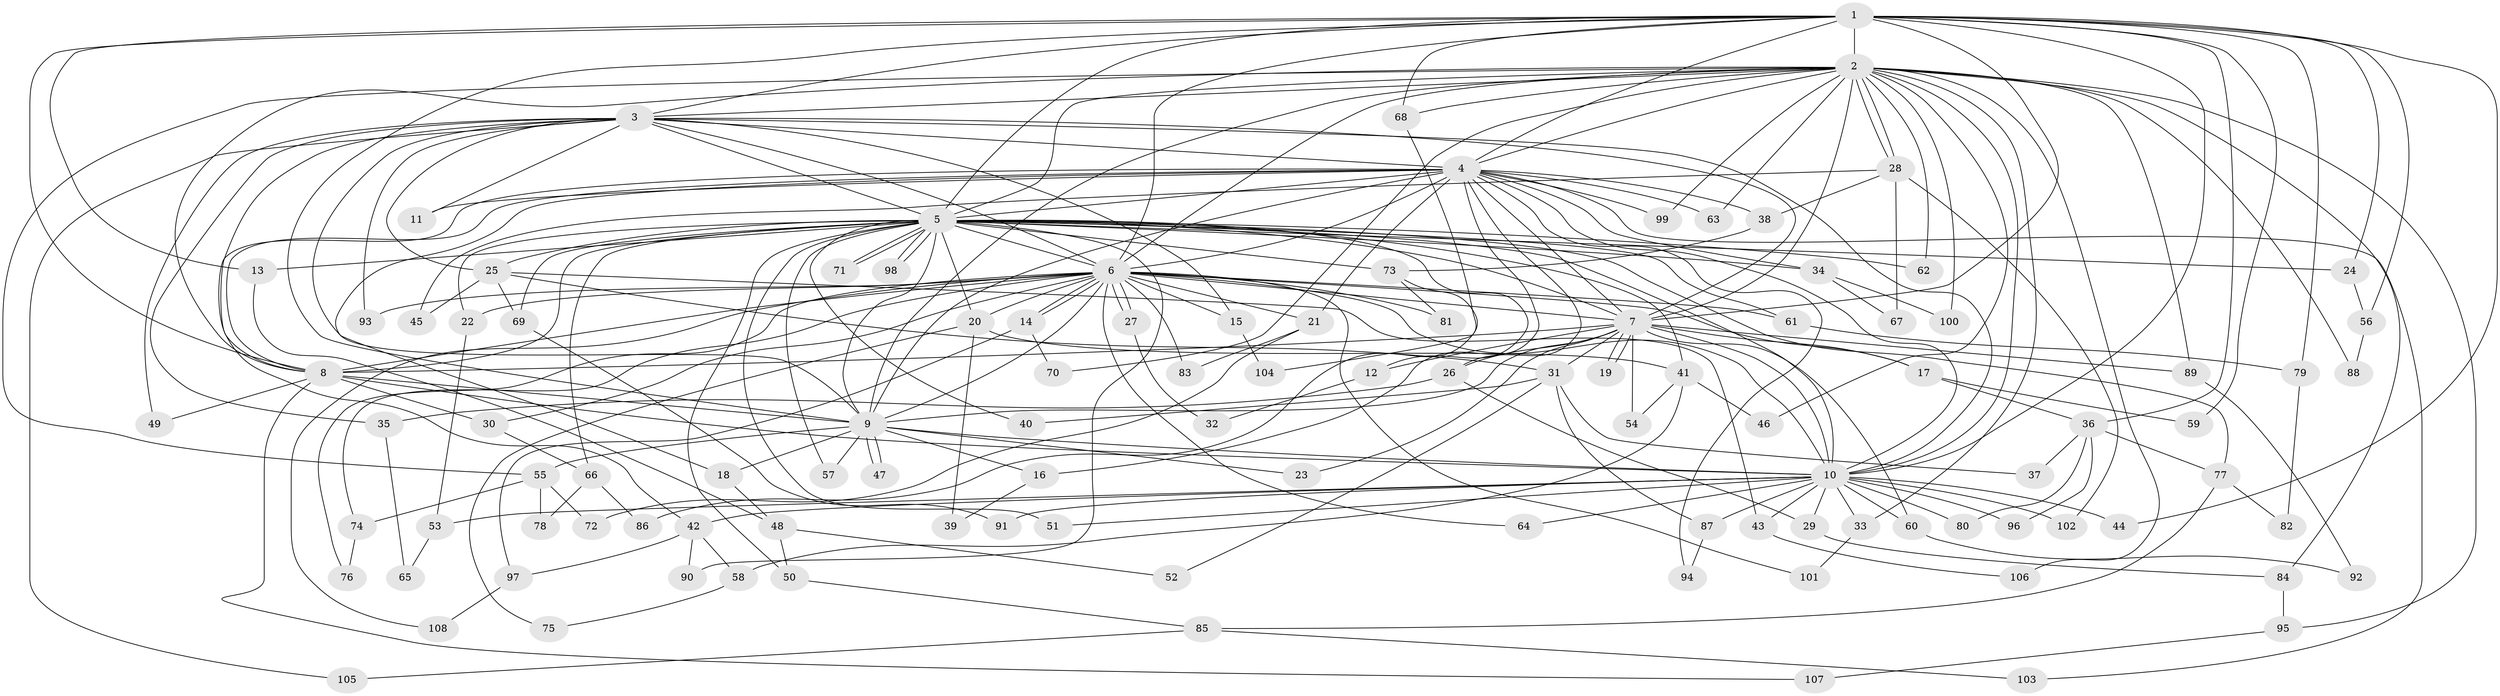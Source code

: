 // coarse degree distribution, {16: 0.03125, 8: 0.03125, 2: 0.59375, 1: 0.1875, 4: 0.03125, 23: 0.03125, 3: 0.0625, 13: 0.03125}
// Generated by graph-tools (version 1.1) at 2025/49/03/04/25 21:49:11]
// undirected, 108 vertices, 241 edges
graph export_dot {
graph [start="1"]
  node [color=gray90,style=filled];
  1;
  2;
  3;
  4;
  5;
  6;
  7;
  8;
  9;
  10;
  11;
  12;
  13;
  14;
  15;
  16;
  17;
  18;
  19;
  20;
  21;
  22;
  23;
  24;
  25;
  26;
  27;
  28;
  29;
  30;
  31;
  32;
  33;
  34;
  35;
  36;
  37;
  38;
  39;
  40;
  41;
  42;
  43;
  44;
  45;
  46;
  47;
  48;
  49;
  50;
  51;
  52;
  53;
  54;
  55;
  56;
  57;
  58;
  59;
  60;
  61;
  62;
  63;
  64;
  65;
  66;
  67;
  68;
  69;
  70;
  71;
  72;
  73;
  74;
  75;
  76;
  77;
  78;
  79;
  80;
  81;
  82;
  83;
  84;
  85;
  86;
  87;
  88;
  89;
  90;
  91;
  92;
  93;
  94;
  95;
  96;
  97;
  98;
  99;
  100;
  101;
  102;
  103;
  104;
  105;
  106;
  107;
  108;
  1 -- 2;
  1 -- 3;
  1 -- 4;
  1 -- 5;
  1 -- 6;
  1 -- 7;
  1 -- 8;
  1 -- 9;
  1 -- 10;
  1 -- 13;
  1 -- 24;
  1 -- 36;
  1 -- 44;
  1 -- 56;
  1 -- 59;
  1 -- 68;
  1 -- 79;
  2 -- 3;
  2 -- 4;
  2 -- 5;
  2 -- 6;
  2 -- 7;
  2 -- 8;
  2 -- 9;
  2 -- 10;
  2 -- 28;
  2 -- 28;
  2 -- 33;
  2 -- 46;
  2 -- 55;
  2 -- 62;
  2 -- 63;
  2 -- 68;
  2 -- 70;
  2 -- 84;
  2 -- 88;
  2 -- 89;
  2 -- 95;
  2 -- 99;
  2 -- 100;
  2 -- 106;
  3 -- 4;
  3 -- 5;
  3 -- 6;
  3 -- 7;
  3 -- 8;
  3 -- 9;
  3 -- 10;
  3 -- 11;
  3 -- 15;
  3 -- 25;
  3 -- 35;
  3 -- 49;
  3 -- 93;
  3 -- 105;
  4 -- 5;
  4 -- 6;
  4 -- 7;
  4 -- 8;
  4 -- 9;
  4 -- 10;
  4 -- 11;
  4 -- 16;
  4 -- 18;
  4 -- 21;
  4 -- 26;
  4 -- 34;
  4 -- 38;
  4 -- 42;
  4 -- 63;
  4 -- 94;
  4 -- 99;
  4 -- 103;
  5 -- 6;
  5 -- 7;
  5 -- 8;
  5 -- 9;
  5 -- 10;
  5 -- 12;
  5 -- 13;
  5 -- 20;
  5 -- 22;
  5 -- 24;
  5 -- 25;
  5 -- 34;
  5 -- 40;
  5 -- 41;
  5 -- 50;
  5 -- 51;
  5 -- 57;
  5 -- 61;
  5 -- 62;
  5 -- 66;
  5 -- 69;
  5 -- 71;
  5 -- 71;
  5 -- 73;
  5 -- 77;
  5 -- 90;
  5 -- 98;
  5 -- 98;
  6 -- 7;
  6 -- 8;
  6 -- 9;
  6 -- 10;
  6 -- 14;
  6 -- 14;
  6 -- 15;
  6 -- 17;
  6 -- 20;
  6 -- 21;
  6 -- 22;
  6 -- 27;
  6 -- 27;
  6 -- 30;
  6 -- 61;
  6 -- 64;
  6 -- 74;
  6 -- 76;
  6 -- 81;
  6 -- 83;
  6 -- 93;
  6 -- 101;
  6 -- 108;
  7 -- 8;
  7 -- 9;
  7 -- 10;
  7 -- 12;
  7 -- 17;
  7 -- 19;
  7 -- 19;
  7 -- 23;
  7 -- 26;
  7 -- 31;
  7 -- 54;
  7 -- 60;
  7 -- 89;
  8 -- 9;
  8 -- 10;
  8 -- 30;
  8 -- 49;
  8 -- 107;
  9 -- 10;
  9 -- 16;
  9 -- 18;
  9 -- 23;
  9 -- 47;
  9 -- 47;
  9 -- 55;
  9 -- 57;
  10 -- 29;
  10 -- 33;
  10 -- 42;
  10 -- 43;
  10 -- 44;
  10 -- 51;
  10 -- 53;
  10 -- 60;
  10 -- 64;
  10 -- 80;
  10 -- 87;
  10 -- 91;
  10 -- 96;
  10 -- 102;
  12 -- 32;
  13 -- 48;
  14 -- 70;
  14 -- 97;
  15 -- 104;
  16 -- 39;
  17 -- 36;
  17 -- 59;
  18 -- 48;
  20 -- 39;
  20 -- 41;
  20 -- 75;
  21 -- 72;
  21 -- 83;
  22 -- 53;
  24 -- 56;
  25 -- 31;
  25 -- 43;
  25 -- 45;
  25 -- 69;
  26 -- 29;
  26 -- 35;
  27 -- 32;
  28 -- 38;
  28 -- 45;
  28 -- 67;
  28 -- 102;
  29 -- 84;
  30 -- 66;
  31 -- 37;
  31 -- 40;
  31 -- 52;
  31 -- 87;
  33 -- 101;
  34 -- 67;
  34 -- 100;
  35 -- 65;
  36 -- 37;
  36 -- 77;
  36 -- 80;
  36 -- 96;
  38 -- 73;
  41 -- 46;
  41 -- 54;
  41 -- 58;
  42 -- 58;
  42 -- 90;
  42 -- 97;
  43 -- 106;
  48 -- 50;
  48 -- 52;
  50 -- 85;
  53 -- 65;
  55 -- 72;
  55 -- 74;
  55 -- 78;
  56 -- 88;
  58 -- 75;
  60 -- 92;
  61 -- 79;
  66 -- 78;
  66 -- 86;
  68 -- 104;
  69 -- 91;
  73 -- 81;
  73 -- 86;
  74 -- 76;
  77 -- 82;
  77 -- 85;
  79 -- 82;
  84 -- 95;
  85 -- 103;
  85 -- 105;
  87 -- 94;
  89 -- 92;
  95 -- 107;
  97 -- 108;
}
